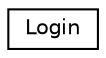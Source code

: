 digraph "Graphical Class Hierarchy"
{
 // LATEX_PDF_SIZE
  edge [fontname="Helvetica",fontsize="10",labelfontname="Helvetica",labelfontsize="10"];
  node [fontname="Helvetica",fontsize="10",shape=record];
  rankdir="LR";
  Node0 [label="Login",height=0.2,width=0.4,color="black", fillcolor="white", style="filled",URL="$classLogin.html",tooltip="Classe que representa o processo de login."];
}
